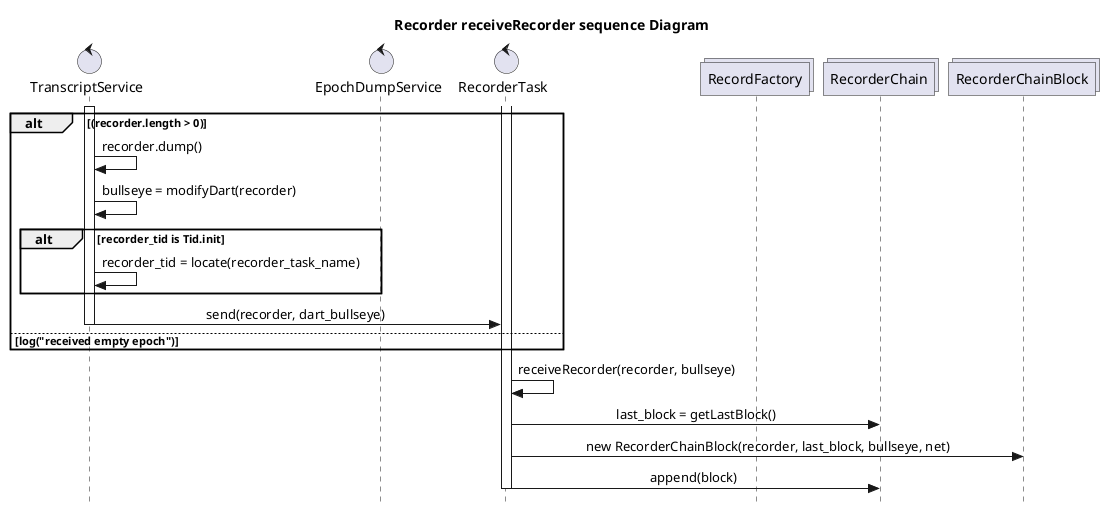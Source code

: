 @startuml

skinparam Style strictuml
skinparam SequenceMessageAlign center
hide empty description
title Recorder receiveRecorder sequence Diagram

control TranscriptService as task
control EpochDumpService as epochdump
control RecorderTask as recordertask
collections RecordFactory as factory
collections RecorderChain as chain
collections RecorderChainBlock as block

alt (recorder.length > 0)
    activate task
    task -> task : recorder.dump()
    task -> task : bullseye = modifyDart(recorder)

    ' alt transaction dumping is disabled
    '     task->epochdump : send(contracts_dump, bullseye)
    ' end
    ' task -> factory : unique_recorder = uniqueRecorder(recorder)
    ' task -> task : dumpRecorderBlock(unique_recorder, bullseye)

    alt recorder_tid is Tid.init
        task -> task : recorder_tid = locate(recorder_task_name)
    end
    task -> recordertask : send(recorder, dart_bullseye)
    deactivate task

else log("received empty epoch") 
    
end

activate recordertask
recordertask -> recordertask : receiveRecorder(recorder, bullseye)
recordertask -> chain : last_block = getLastBlock()
recordertask -> block : new RecorderChainBlock(recorder, last_block, bullseye, net)
recordertask -> chain : append(block)
deactivate recordertask

@enduml
